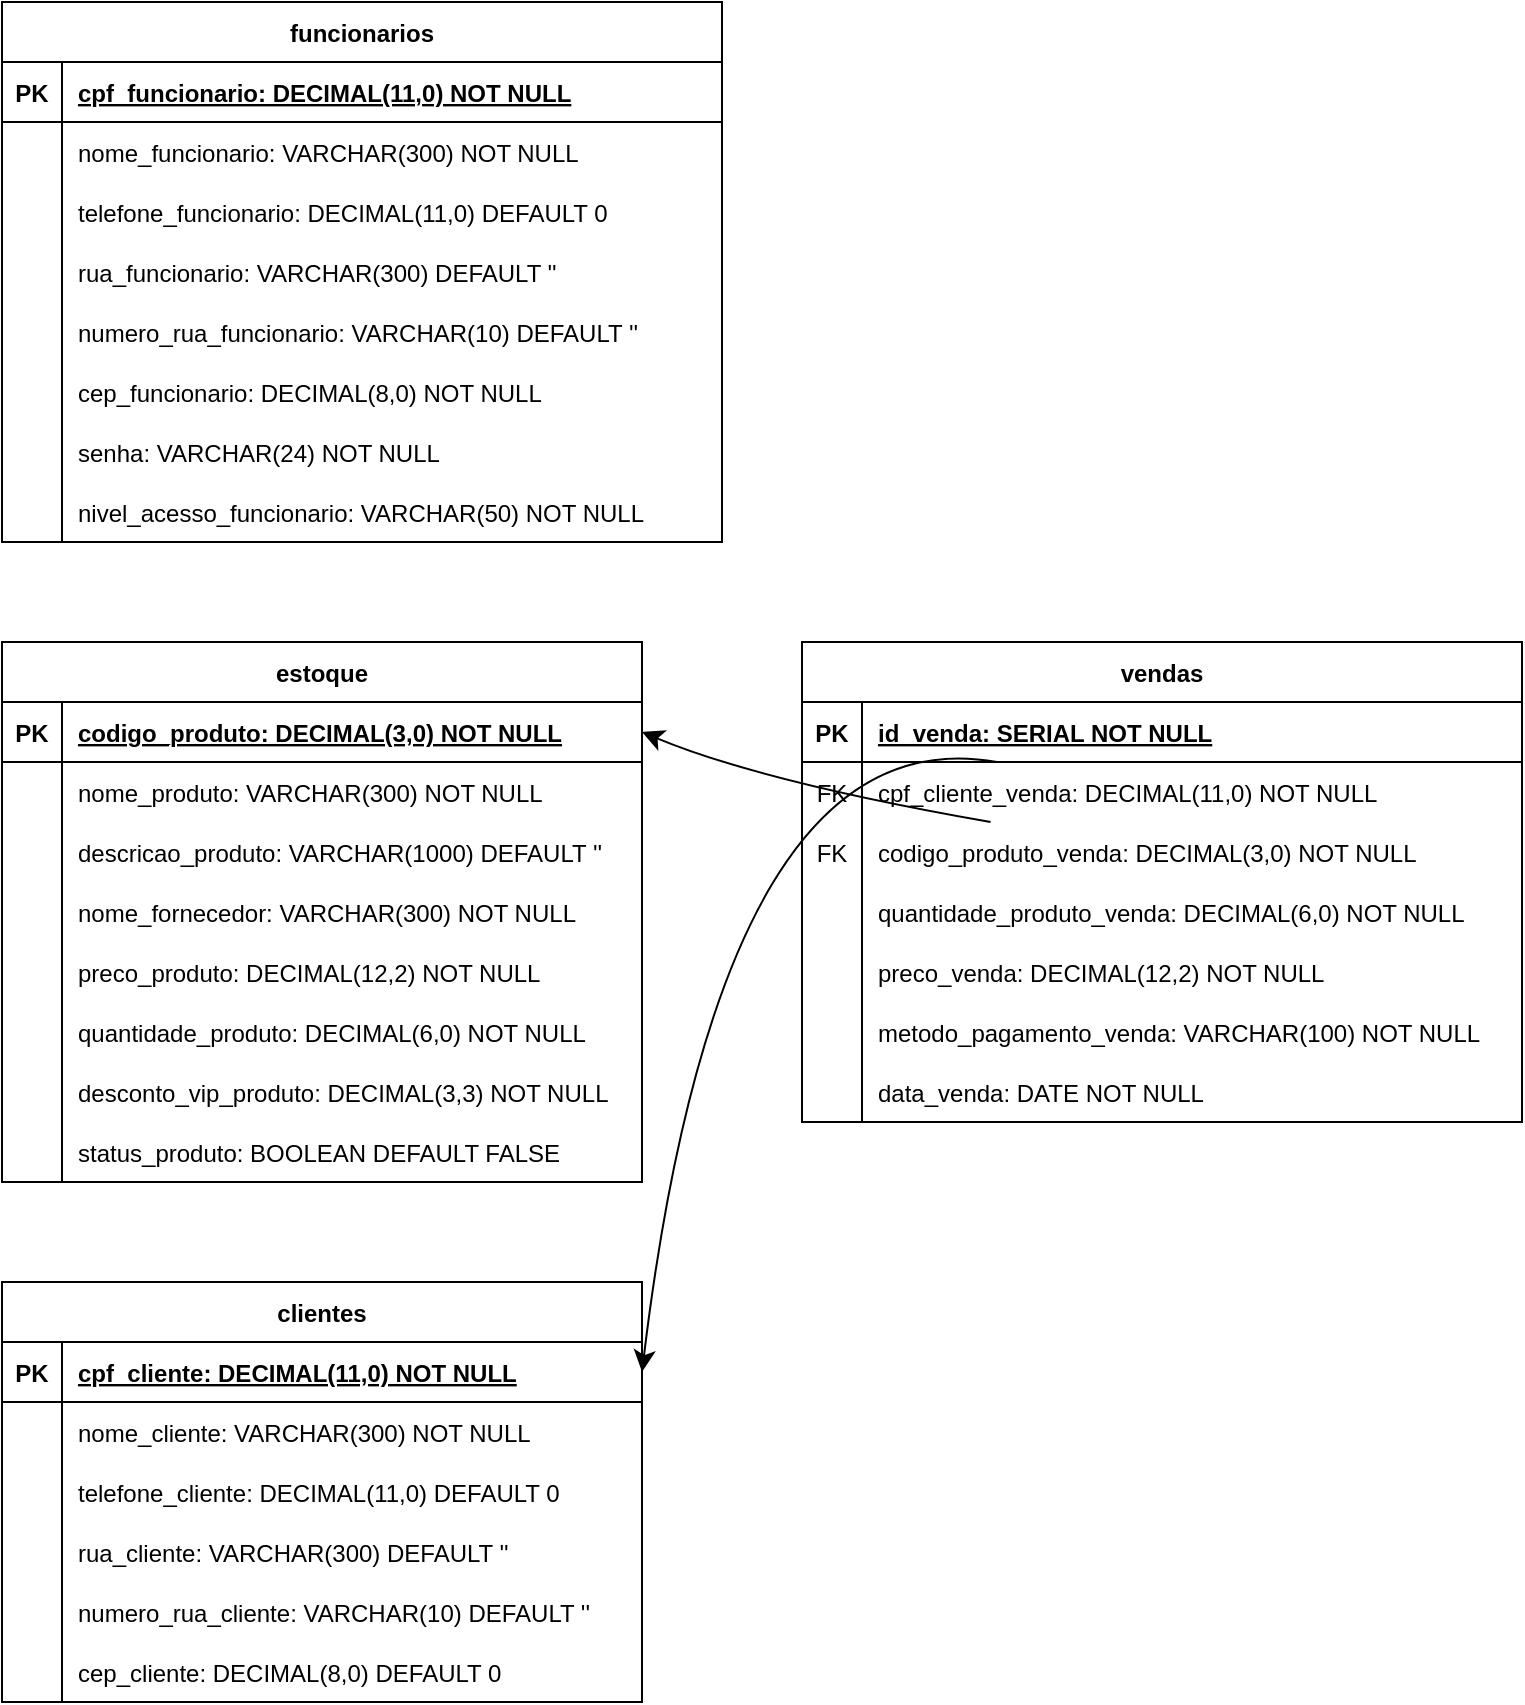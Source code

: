 <mxfile version="22.1.5" type="github">
  <diagram id="R2lEEEUBdFMjLlhIrx00" name="Page-1">
    <mxGraphModel dx="880" dy="611" grid="1" gridSize="10" guides="1" tooltips="1" connect="1" arrows="1" fold="1" page="1" pageScale="1" pageWidth="850" pageHeight="1100" math="0" shadow="0" extFonts="Permanent Marker^https://fonts.googleapis.com/css?family=Permanent+Marker">
      <root>
        <mxCell id="0" />
        <mxCell id="1" parent="0" />
        <mxCell id="C-vyLk0tnHw3VtMMgP7b-2" value="clientes" style="shape=table;startSize=30;container=1;collapsible=1;childLayout=tableLayout;fixedRows=1;rowLines=0;fontStyle=1;align=center;resizeLast=1;" parent="1" vertex="1">
          <mxGeometry x="40" y="680" width="320" height="210" as="geometry" />
        </mxCell>
        <mxCell id="C-vyLk0tnHw3VtMMgP7b-3" value="" style="shape=partialRectangle;collapsible=0;dropTarget=0;pointerEvents=0;fillColor=none;points=[[0,0.5],[1,0.5]];portConstraint=eastwest;top=0;left=0;right=0;bottom=1;" parent="C-vyLk0tnHw3VtMMgP7b-2" vertex="1">
          <mxGeometry y="30" width="320" height="30" as="geometry" />
        </mxCell>
        <mxCell id="C-vyLk0tnHw3VtMMgP7b-4" value="PK" style="shape=partialRectangle;overflow=hidden;connectable=0;fillColor=none;top=0;left=0;bottom=0;right=0;fontStyle=1;" parent="C-vyLk0tnHw3VtMMgP7b-3" vertex="1">
          <mxGeometry width="30" height="30" as="geometry">
            <mxRectangle width="30" height="30" as="alternateBounds" />
          </mxGeometry>
        </mxCell>
        <mxCell id="C-vyLk0tnHw3VtMMgP7b-5" value="cpf_cliente: DECIMAL(11,0) NOT NULL" style="shape=partialRectangle;overflow=hidden;connectable=0;fillColor=none;top=0;left=0;bottom=0;right=0;align=left;spacingLeft=6;fontStyle=5;" parent="C-vyLk0tnHw3VtMMgP7b-3" vertex="1">
          <mxGeometry x="30" width="290" height="30" as="geometry">
            <mxRectangle width="290" height="30" as="alternateBounds" />
          </mxGeometry>
        </mxCell>
        <mxCell id="C-vyLk0tnHw3VtMMgP7b-6" value="" style="shape=partialRectangle;collapsible=0;dropTarget=0;pointerEvents=0;fillColor=none;points=[[0,0.5],[1,0.5]];portConstraint=eastwest;top=0;left=0;right=0;bottom=0;" parent="C-vyLk0tnHw3VtMMgP7b-2" vertex="1">
          <mxGeometry y="60" width="320" height="30" as="geometry" />
        </mxCell>
        <mxCell id="C-vyLk0tnHw3VtMMgP7b-7" value="" style="shape=partialRectangle;overflow=hidden;connectable=0;fillColor=none;top=0;left=0;bottom=0;right=0;" parent="C-vyLk0tnHw3VtMMgP7b-6" vertex="1">
          <mxGeometry width="30" height="30" as="geometry">
            <mxRectangle width="30" height="30" as="alternateBounds" />
          </mxGeometry>
        </mxCell>
        <mxCell id="C-vyLk0tnHw3VtMMgP7b-8" value="nome_cliente: VARCHAR(300) NOT NULL" style="shape=partialRectangle;overflow=hidden;connectable=0;fillColor=none;top=0;left=0;bottom=0;right=0;align=left;spacingLeft=6;" parent="C-vyLk0tnHw3VtMMgP7b-6" vertex="1">
          <mxGeometry x="30" width="290" height="30" as="geometry">
            <mxRectangle width="290" height="30" as="alternateBounds" />
          </mxGeometry>
        </mxCell>
        <mxCell id="VuaBsLZZw2XXIkpd5qdw-1" value="" style="shape=partialRectangle;collapsible=0;dropTarget=0;pointerEvents=0;fillColor=none;points=[[0,0.5],[1,0.5]];portConstraint=eastwest;top=0;left=0;right=0;bottom=0;" parent="C-vyLk0tnHw3VtMMgP7b-2" vertex="1">
          <mxGeometry y="90" width="320" height="30" as="geometry" />
        </mxCell>
        <mxCell id="VuaBsLZZw2XXIkpd5qdw-2" value="" style="shape=partialRectangle;overflow=hidden;connectable=0;fillColor=none;top=0;left=0;bottom=0;right=0;" parent="VuaBsLZZw2XXIkpd5qdw-1" vertex="1">
          <mxGeometry width="30" height="30" as="geometry">
            <mxRectangle width="30" height="30" as="alternateBounds" />
          </mxGeometry>
        </mxCell>
        <mxCell id="VuaBsLZZw2XXIkpd5qdw-3" value="telefone_cliente: DECIMAL(11,0) DEFAULT 0" style="shape=partialRectangle;overflow=hidden;connectable=0;fillColor=none;top=0;left=0;bottom=0;right=0;align=left;spacingLeft=6;" parent="VuaBsLZZw2XXIkpd5qdw-1" vertex="1">
          <mxGeometry x="30" width="290" height="30" as="geometry">
            <mxRectangle width="290" height="30" as="alternateBounds" />
          </mxGeometry>
        </mxCell>
        <mxCell id="VuaBsLZZw2XXIkpd5qdw-4" value="" style="shape=partialRectangle;collapsible=0;dropTarget=0;pointerEvents=0;fillColor=none;points=[[0,0.5],[1,0.5]];portConstraint=eastwest;top=0;left=0;right=0;bottom=0;" parent="C-vyLk0tnHw3VtMMgP7b-2" vertex="1">
          <mxGeometry y="120" width="320" height="30" as="geometry" />
        </mxCell>
        <mxCell id="VuaBsLZZw2XXIkpd5qdw-5" value="" style="shape=partialRectangle;overflow=hidden;connectable=0;fillColor=none;top=0;left=0;bottom=0;right=0;" parent="VuaBsLZZw2XXIkpd5qdw-4" vertex="1">
          <mxGeometry width="30" height="30" as="geometry">
            <mxRectangle width="30" height="30" as="alternateBounds" />
          </mxGeometry>
        </mxCell>
        <mxCell id="VuaBsLZZw2XXIkpd5qdw-6" value="rua_cliente: VARCHAR(300) DEFAULT &#39;&#39;" style="shape=partialRectangle;overflow=hidden;connectable=0;fillColor=none;top=0;left=0;bottom=0;right=0;align=left;spacingLeft=6;" parent="VuaBsLZZw2XXIkpd5qdw-4" vertex="1">
          <mxGeometry x="30" width="290" height="30" as="geometry">
            <mxRectangle width="290" height="30" as="alternateBounds" />
          </mxGeometry>
        </mxCell>
        <mxCell id="VuaBsLZZw2XXIkpd5qdw-7" value="" style="shape=partialRectangle;collapsible=0;dropTarget=0;pointerEvents=0;fillColor=none;points=[[0,0.5],[1,0.5]];portConstraint=eastwest;top=0;left=0;right=0;bottom=0;" parent="C-vyLk0tnHw3VtMMgP7b-2" vertex="1">
          <mxGeometry y="150" width="320" height="30" as="geometry" />
        </mxCell>
        <mxCell id="VuaBsLZZw2XXIkpd5qdw-8" value="" style="shape=partialRectangle;overflow=hidden;connectable=0;fillColor=none;top=0;left=0;bottom=0;right=0;" parent="VuaBsLZZw2XXIkpd5qdw-7" vertex="1">
          <mxGeometry width="30" height="30" as="geometry">
            <mxRectangle width="30" height="30" as="alternateBounds" />
          </mxGeometry>
        </mxCell>
        <mxCell id="VuaBsLZZw2XXIkpd5qdw-9" value="numero_rua_cliente: VARCHAR(10) DEFAULT &#39;&#39;" style="shape=partialRectangle;overflow=hidden;connectable=0;fillColor=none;top=0;left=0;bottom=0;right=0;align=left;spacingLeft=6;" parent="VuaBsLZZw2XXIkpd5qdw-7" vertex="1">
          <mxGeometry x="30" width="290" height="30" as="geometry">
            <mxRectangle width="290" height="30" as="alternateBounds" />
          </mxGeometry>
        </mxCell>
        <mxCell id="C-vyLk0tnHw3VtMMgP7b-9" value="" style="shape=partialRectangle;collapsible=0;dropTarget=0;pointerEvents=0;fillColor=none;points=[[0,0.5],[1,0.5]];portConstraint=eastwest;top=0;left=0;right=0;bottom=0;" parent="C-vyLk0tnHw3VtMMgP7b-2" vertex="1">
          <mxGeometry y="180" width="320" height="30" as="geometry" />
        </mxCell>
        <mxCell id="C-vyLk0tnHw3VtMMgP7b-10" value="" style="shape=partialRectangle;overflow=hidden;connectable=0;fillColor=none;top=0;left=0;bottom=0;right=0;" parent="C-vyLk0tnHw3VtMMgP7b-9" vertex="1">
          <mxGeometry width="30" height="30" as="geometry">
            <mxRectangle width="30" height="30" as="alternateBounds" />
          </mxGeometry>
        </mxCell>
        <mxCell id="C-vyLk0tnHw3VtMMgP7b-11" value="cep_cliente: DECIMAL(8,0) DEFAULT 0 " style="shape=partialRectangle;overflow=hidden;connectable=0;fillColor=none;top=0;left=0;bottom=0;right=0;align=left;spacingLeft=6;" parent="C-vyLk0tnHw3VtMMgP7b-9" vertex="1">
          <mxGeometry x="30" width="290" height="30" as="geometry">
            <mxRectangle width="290" height="30" as="alternateBounds" />
          </mxGeometry>
        </mxCell>
        <mxCell id="VuaBsLZZw2XXIkpd5qdw-10" value="estoque" style="shape=table;startSize=30;container=1;collapsible=1;childLayout=tableLayout;fixedRows=1;rowLines=0;fontStyle=1;align=center;resizeLast=1;" parent="1" vertex="1">
          <mxGeometry x="40" y="360" width="320" height="270" as="geometry" />
        </mxCell>
        <mxCell id="VuaBsLZZw2XXIkpd5qdw-11" value="" style="shape=partialRectangle;collapsible=0;dropTarget=0;pointerEvents=0;fillColor=none;points=[[0,0.5],[1,0.5]];portConstraint=eastwest;top=0;left=0;right=0;bottom=1;" parent="VuaBsLZZw2XXIkpd5qdw-10" vertex="1">
          <mxGeometry y="30" width="320" height="30" as="geometry" />
        </mxCell>
        <mxCell id="VuaBsLZZw2XXIkpd5qdw-12" value="PK" style="shape=partialRectangle;overflow=hidden;connectable=0;fillColor=none;top=0;left=0;bottom=0;right=0;fontStyle=1;" parent="VuaBsLZZw2XXIkpd5qdw-11" vertex="1">
          <mxGeometry width="30" height="30" as="geometry">
            <mxRectangle width="30" height="30" as="alternateBounds" />
          </mxGeometry>
        </mxCell>
        <mxCell id="VuaBsLZZw2XXIkpd5qdw-13" value="codigo_produto: DECIMAL(3,0) NOT NULL" style="shape=partialRectangle;overflow=hidden;connectable=0;fillColor=none;top=0;left=0;bottom=0;right=0;align=left;spacingLeft=6;fontStyle=5;" parent="VuaBsLZZw2XXIkpd5qdw-11" vertex="1">
          <mxGeometry x="30" width="290" height="30" as="geometry">
            <mxRectangle width="290" height="30" as="alternateBounds" />
          </mxGeometry>
        </mxCell>
        <mxCell id="VuaBsLZZw2XXIkpd5qdw-14" value="" style="shape=partialRectangle;collapsible=0;dropTarget=0;pointerEvents=0;fillColor=none;points=[[0,0.5],[1,0.5]];portConstraint=eastwest;top=0;left=0;right=0;bottom=0;" parent="VuaBsLZZw2XXIkpd5qdw-10" vertex="1">
          <mxGeometry y="60" width="320" height="30" as="geometry" />
        </mxCell>
        <mxCell id="VuaBsLZZw2XXIkpd5qdw-15" value="" style="shape=partialRectangle;overflow=hidden;connectable=0;fillColor=none;top=0;left=0;bottom=0;right=0;" parent="VuaBsLZZw2XXIkpd5qdw-14" vertex="1">
          <mxGeometry width="30" height="30" as="geometry">
            <mxRectangle width="30" height="30" as="alternateBounds" />
          </mxGeometry>
        </mxCell>
        <mxCell id="VuaBsLZZw2XXIkpd5qdw-16" value="nome_produto: VARCHAR(300) NOT NULL" style="shape=partialRectangle;overflow=hidden;connectable=0;fillColor=none;top=0;left=0;bottom=0;right=0;align=left;spacingLeft=6;" parent="VuaBsLZZw2XXIkpd5qdw-14" vertex="1">
          <mxGeometry x="30" width="290" height="30" as="geometry">
            <mxRectangle width="290" height="30" as="alternateBounds" />
          </mxGeometry>
        </mxCell>
        <mxCell id="VuaBsLZZw2XXIkpd5qdw-17" value="" style="shape=partialRectangle;collapsible=0;dropTarget=0;pointerEvents=0;fillColor=none;points=[[0,0.5],[1,0.5]];portConstraint=eastwest;top=0;left=0;right=0;bottom=0;" parent="VuaBsLZZw2XXIkpd5qdw-10" vertex="1">
          <mxGeometry y="90" width="320" height="30" as="geometry" />
        </mxCell>
        <mxCell id="VuaBsLZZw2XXIkpd5qdw-18" value="" style="shape=partialRectangle;overflow=hidden;connectable=0;fillColor=none;top=0;left=0;bottom=0;right=0;" parent="VuaBsLZZw2XXIkpd5qdw-17" vertex="1">
          <mxGeometry width="30" height="30" as="geometry">
            <mxRectangle width="30" height="30" as="alternateBounds" />
          </mxGeometry>
        </mxCell>
        <mxCell id="VuaBsLZZw2XXIkpd5qdw-19" value="descricao_produto: VARCHAR(1000) DEFAULT &#39;&#39;" style="shape=partialRectangle;overflow=hidden;connectable=0;fillColor=none;top=0;left=0;bottom=0;right=0;align=left;spacingLeft=6;" parent="VuaBsLZZw2XXIkpd5qdw-17" vertex="1">
          <mxGeometry x="30" width="290" height="30" as="geometry">
            <mxRectangle width="290" height="30" as="alternateBounds" />
          </mxGeometry>
        </mxCell>
        <mxCell id="VuaBsLZZw2XXIkpd5qdw-20" value="" style="shape=partialRectangle;collapsible=0;dropTarget=0;pointerEvents=0;fillColor=none;points=[[0,0.5],[1,0.5]];portConstraint=eastwest;top=0;left=0;right=0;bottom=0;" parent="VuaBsLZZw2XXIkpd5qdw-10" vertex="1">
          <mxGeometry y="120" width="320" height="30" as="geometry" />
        </mxCell>
        <mxCell id="VuaBsLZZw2XXIkpd5qdw-21" value="" style="shape=partialRectangle;overflow=hidden;connectable=0;fillColor=none;top=0;left=0;bottom=0;right=0;" parent="VuaBsLZZw2XXIkpd5qdw-20" vertex="1">
          <mxGeometry width="30" height="30" as="geometry">
            <mxRectangle width="30" height="30" as="alternateBounds" />
          </mxGeometry>
        </mxCell>
        <mxCell id="VuaBsLZZw2XXIkpd5qdw-22" value="nome_fornecedor: VARCHAR(300) NOT NULL" style="shape=partialRectangle;overflow=hidden;connectable=0;fillColor=none;top=0;left=0;bottom=0;right=0;align=left;spacingLeft=6;" parent="VuaBsLZZw2XXIkpd5qdw-20" vertex="1">
          <mxGeometry x="30" width="290" height="30" as="geometry">
            <mxRectangle width="290" height="30" as="alternateBounds" />
          </mxGeometry>
        </mxCell>
        <mxCell id="VuaBsLZZw2XXIkpd5qdw-23" value="" style="shape=partialRectangle;collapsible=0;dropTarget=0;pointerEvents=0;fillColor=none;points=[[0,0.5],[1,0.5]];portConstraint=eastwest;top=0;left=0;right=0;bottom=0;" parent="VuaBsLZZw2XXIkpd5qdw-10" vertex="1">
          <mxGeometry y="150" width="320" height="30" as="geometry" />
        </mxCell>
        <mxCell id="VuaBsLZZw2XXIkpd5qdw-24" value="" style="shape=partialRectangle;overflow=hidden;connectable=0;fillColor=none;top=0;left=0;bottom=0;right=0;" parent="VuaBsLZZw2XXIkpd5qdw-23" vertex="1">
          <mxGeometry width="30" height="30" as="geometry">
            <mxRectangle width="30" height="30" as="alternateBounds" />
          </mxGeometry>
        </mxCell>
        <mxCell id="VuaBsLZZw2XXIkpd5qdw-25" value="preco_produto: DECIMAL(12,2) NOT NULL" style="shape=partialRectangle;overflow=hidden;connectable=0;fillColor=none;top=0;left=0;bottom=0;right=0;align=left;spacingLeft=6;" parent="VuaBsLZZw2XXIkpd5qdw-23" vertex="1">
          <mxGeometry x="30" width="290" height="30" as="geometry">
            <mxRectangle width="290" height="30" as="alternateBounds" />
          </mxGeometry>
        </mxCell>
        <mxCell id="VuaBsLZZw2XXIkpd5qdw-26" value="" style="shape=partialRectangle;collapsible=0;dropTarget=0;pointerEvents=0;fillColor=none;points=[[0,0.5],[1,0.5]];portConstraint=eastwest;top=0;left=0;right=0;bottom=0;" parent="VuaBsLZZw2XXIkpd5qdw-10" vertex="1">
          <mxGeometry y="180" width="320" height="30" as="geometry" />
        </mxCell>
        <mxCell id="VuaBsLZZw2XXIkpd5qdw-27" value="" style="shape=partialRectangle;overflow=hidden;connectable=0;fillColor=none;top=0;left=0;bottom=0;right=0;" parent="VuaBsLZZw2XXIkpd5qdw-26" vertex="1">
          <mxGeometry width="30" height="30" as="geometry">
            <mxRectangle width="30" height="30" as="alternateBounds" />
          </mxGeometry>
        </mxCell>
        <mxCell id="VuaBsLZZw2XXIkpd5qdw-28" value="quantidade_produto: DECIMAL(6,0) NOT NULL" style="shape=partialRectangle;overflow=hidden;connectable=0;fillColor=none;top=0;left=0;bottom=0;right=0;align=left;spacingLeft=6;" parent="VuaBsLZZw2XXIkpd5qdw-26" vertex="1">
          <mxGeometry x="30" width="290" height="30" as="geometry">
            <mxRectangle width="290" height="30" as="alternateBounds" />
          </mxGeometry>
        </mxCell>
        <mxCell id="VuaBsLZZw2XXIkpd5qdw-74" value="" style="shape=partialRectangle;collapsible=0;dropTarget=0;pointerEvents=0;fillColor=none;points=[[0,0.5],[1,0.5]];portConstraint=eastwest;top=0;left=0;right=0;bottom=0;" parent="VuaBsLZZw2XXIkpd5qdw-10" vertex="1">
          <mxGeometry y="210" width="320" height="30" as="geometry" />
        </mxCell>
        <mxCell id="VuaBsLZZw2XXIkpd5qdw-75" value="" style="shape=partialRectangle;overflow=hidden;connectable=0;fillColor=none;top=0;left=0;bottom=0;right=0;" parent="VuaBsLZZw2XXIkpd5qdw-74" vertex="1">
          <mxGeometry width="30" height="30" as="geometry">
            <mxRectangle width="30" height="30" as="alternateBounds" />
          </mxGeometry>
        </mxCell>
        <mxCell id="VuaBsLZZw2XXIkpd5qdw-76" value="desconto_vip_produto: DECIMAL(3,3) NOT NULL" style="shape=partialRectangle;overflow=hidden;connectable=0;fillColor=none;top=0;left=0;bottom=0;right=0;align=left;spacingLeft=6;" parent="VuaBsLZZw2XXIkpd5qdw-74" vertex="1">
          <mxGeometry x="30" width="290" height="30" as="geometry">
            <mxRectangle width="290" height="30" as="alternateBounds" />
          </mxGeometry>
        </mxCell>
        <mxCell id="9-bL91WKbvsZhfPS1gJN-16" value="" style="shape=partialRectangle;collapsible=0;dropTarget=0;pointerEvents=0;fillColor=none;points=[[0,0.5],[1,0.5]];portConstraint=eastwest;top=0;left=0;right=0;bottom=0;" vertex="1" parent="VuaBsLZZw2XXIkpd5qdw-10">
          <mxGeometry y="240" width="320" height="30" as="geometry" />
        </mxCell>
        <mxCell id="9-bL91WKbvsZhfPS1gJN-17" value="" style="shape=partialRectangle;overflow=hidden;connectable=0;fillColor=none;top=0;left=0;bottom=0;right=0;" vertex="1" parent="9-bL91WKbvsZhfPS1gJN-16">
          <mxGeometry width="30" height="30" as="geometry">
            <mxRectangle width="30" height="30" as="alternateBounds" />
          </mxGeometry>
        </mxCell>
        <mxCell id="9-bL91WKbvsZhfPS1gJN-18" value="status_produto: BOOLEAN DEFAULT FALSE" style="shape=partialRectangle;overflow=hidden;connectable=0;fillColor=none;top=0;left=0;bottom=0;right=0;align=left;spacingLeft=6;" vertex="1" parent="9-bL91WKbvsZhfPS1gJN-16">
          <mxGeometry x="30" width="290" height="30" as="geometry">
            <mxRectangle width="290" height="30" as="alternateBounds" />
          </mxGeometry>
        </mxCell>
        <mxCell id="VuaBsLZZw2XXIkpd5qdw-48" value="funcionarios" style="shape=table;startSize=30;container=1;collapsible=1;childLayout=tableLayout;fixedRows=1;rowLines=0;fontStyle=1;align=center;resizeLast=1;" parent="1" vertex="1">
          <mxGeometry x="40" y="40" width="360" height="270" as="geometry" />
        </mxCell>
        <mxCell id="VuaBsLZZw2XXIkpd5qdw-49" value="" style="shape=partialRectangle;collapsible=0;dropTarget=0;pointerEvents=0;fillColor=none;points=[[0,0.5],[1,0.5]];portConstraint=eastwest;top=0;left=0;right=0;bottom=1;" parent="VuaBsLZZw2XXIkpd5qdw-48" vertex="1">
          <mxGeometry y="30" width="360" height="30" as="geometry" />
        </mxCell>
        <mxCell id="VuaBsLZZw2XXIkpd5qdw-50" value="PK" style="shape=partialRectangle;overflow=hidden;connectable=0;fillColor=none;top=0;left=0;bottom=0;right=0;fontStyle=1;" parent="VuaBsLZZw2XXIkpd5qdw-49" vertex="1">
          <mxGeometry width="30" height="30" as="geometry">
            <mxRectangle width="30" height="30" as="alternateBounds" />
          </mxGeometry>
        </mxCell>
        <mxCell id="VuaBsLZZw2XXIkpd5qdw-51" value="cpf_funcionario: DECIMAL(11,0) NOT NULL" style="shape=partialRectangle;overflow=hidden;connectable=0;fillColor=none;top=0;left=0;bottom=0;right=0;align=left;spacingLeft=6;fontStyle=5;" parent="VuaBsLZZw2XXIkpd5qdw-49" vertex="1">
          <mxGeometry x="30" width="330" height="30" as="geometry">
            <mxRectangle width="330" height="30" as="alternateBounds" />
          </mxGeometry>
        </mxCell>
        <mxCell id="VuaBsLZZw2XXIkpd5qdw-52" value="" style="shape=partialRectangle;collapsible=0;dropTarget=0;pointerEvents=0;fillColor=none;points=[[0,0.5],[1,0.5]];portConstraint=eastwest;top=0;left=0;right=0;bottom=0;" parent="VuaBsLZZw2XXIkpd5qdw-48" vertex="1">
          <mxGeometry y="60" width="360" height="30" as="geometry" />
        </mxCell>
        <mxCell id="VuaBsLZZw2XXIkpd5qdw-53" value="" style="shape=partialRectangle;overflow=hidden;connectable=0;fillColor=none;top=0;left=0;bottom=0;right=0;" parent="VuaBsLZZw2XXIkpd5qdw-52" vertex="1">
          <mxGeometry width="30" height="30" as="geometry">
            <mxRectangle width="30" height="30" as="alternateBounds" />
          </mxGeometry>
        </mxCell>
        <mxCell id="VuaBsLZZw2XXIkpd5qdw-54" value="nome_funcionario: VARCHAR(300) NOT NULL" style="shape=partialRectangle;overflow=hidden;connectable=0;fillColor=none;top=0;left=0;bottom=0;right=0;align=left;spacingLeft=6;" parent="VuaBsLZZw2XXIkpd5qdw-52" vertex="1">
          <mxGeometry x="30" width="330" height="30" as="geometry">
            <mxRectangle width="330" height="30" as="alternateBounds" />
          </mxGeometry>
        </mxCell>
        <mxCell id="VuaBsLZZw2XXIkpd5qdw-55" value="" style="shape=partialRectangle;collapsible=0;dropTarget=0;pointerEvents=0;fillColor=none;points=[[0,0.5],[1,0.5]];portConstraint=eastwest;top=0;left=0;right=0;bottom=0;" parent="VuaBsLZZw2XXIkpd5qdw-48" vertex="1">
          <mxGeometry y="90" width="360" height="30" as="geometry" />
        </mxCell>
        <mxCell id="VuaBsLZZw2XXIkpd5qdw-56" value="" style="shape=partialRectangle;overflow=hidden;connectable=0;fillColor=none;top=0;left=0;bottom=0;right=0;" parent="VuaBsLZZw2XXIkpd5qdw-55" vertex="1">
          <mxGeometry width="30" height="30" as="geometry">
            <mxRectangle width="30" height="30" as="alternateBounds" />
          </mxGeometry>
        </mxCell>
        <mxCell id="VuaBsLZZw2XXIkpd5qdw-57" value="telefone_funcionario: DECIMAL(11,0) DEFAULT 0" style="shape=partialRectangle;overflow=hidden;connectable=0;fillColor=none;top=0;left=0;bottom=0;right=0;align=left;spacingLeft=6;" parent="VuaBsLZZw2XXIkpd5qdw-55" vertex="1">
          <mxGeometry x="30" width="330" height="30" as="geometry">
            <mxRectangle width="330" height="30" as="alternateBounds" />
          </mxGeometry>
        </mxCell>
        <mxCell id="VuaBsLZZw2XXIkpd5qdw-58" value="" style="shape=partialRectangle;collapsible=0;dropTarget=0;pointerEvents=0;fillColor=none;points=[[0,0.5],[1,0.5]];portConstraint=eastwest;top=0;left=0;right=0;bottom=0;" parent="VuaBsLZZw2XXIkpd5qdw-48" vertex="1">
          <mxGeometry y="120" width="360" height="30" as="geometry" />
        </mxCell>
        <mxCell id="VuaBsLZZw2XXIkpd5qdw-59" value="" style="shape=partialRectangle;overflow=hidden;connectable=0;fillColor=none;top=0;left=0;bottom=0;right=0;" parent="VuaBsLZZw2XXIkpd5qdw-58" vertex="1">
          <mxGeometry width="30" height="30" as="geometry">
            <mxRectangle width="30" height="30" as="alternateBounds" />
          </mxGeometry>
        </mxCell>
        <mxCell id="VuaBsLZZw2XXIkpd5qdw-60" value="rua_funcionario: VARCHAR(300) DEFAULT &#39;&#39;" style="shape=partialRectangle;overflow=hidden;connectable=0;fillColor=none;top=0;left=0;bottom=0;right=0;align=left;spacingLeft=6;" parent="VuaBsLZZw2XXIkpd5qdw-58" vertex="1">
          <mxGeometry x="30" width="330" height="30" as="geometry">
            <mxRectangle width="330" height="30" as="alternateBounds" />
          </mxGeometry>
        </mxCell>
        <mxCell id="VuaBsLZZw2XXIkpd5qdw-61" value="" style="shape=partialRectangle;collapsible=0;dropTarget=0;pointerEvents=0;fillColor=none;points=[[0,0.5],[1,0.5]];portConstraint=eastwest;top=0;left=0;right=0;bottom=0;" parent="VuaBsLZZw2XXIkpd5qdw-48" vertex="1">
          <mxGeometry y="150" width="360" height="30" as="geometry" />
        </mxCell>
        <mxCell id="VuaBsLZZw2XXIkpd5qdw-62" value="" style="shape=partialRectangle;overflow=hidden;connectable=0;fillColor=none;top=0;left=0;bottom=0;right=0;" parent="VuaBsLZZw2XXIkpd5qdw-61" vertex="1">
          <mxGeometry width="30" height="30" as="geometry">
            <mxRectangle width="30" height="30" as="alternateBounds" />
          </mxGeometry>
        </mxCell>
        <mxCell id="VuaBsLZZw2XXIkpd5qdw-63" value="numero_rua_funcionario: VARCHAR(10) DEFAULT &#39;&#39;" style="shape=partialRectangle;overflow=hidden;connectable=0;fillColor=none;top=0;left=0;bottom=0;right=0;align=left;spacingLeft=6;" parent="VuaBsLZZw2XXIkpd5qdw-61" vertex="1">
          <mxGeometry x="30" width="330" height="30" as="geometry">
            <mxRectangle width="330" height="30" as="alternateBounds" />
          </mxGeometry>
        </mxCell>
        <mxCell id="VuaBsLZZw2XXIkpd5qdw-64" value="" style="shape=partialRectangle;collapsible=0;dropTarget=0;pointerEvents=0;fillColor=none;points=[[0,0.5],[1,0.5]];portConstraint=eastwest;top=0;left=0;right=0;bottom=0;" parent="VuaBsLZZw2XXIkpd5qdw-48" vertex="1">
          <mxGeometry y="180" width="360" height="30" as="geometry" />
        </mxCell>
        <mxCell id="VuaBsLZZw2XXIkpd5qdw-65" value="" style="shape=partialRectangle;overflow=hidden;connectable=0;fillColor=none;top=0;left=0;bottom=0;right=0;" parent="VuaBsLZZw2XXIkpd5qdw-64" vertex="1">
          <mxGeometry width="30" height="30" as="geometry">
            <mxRectangle width="30" height="30" as="alternateBounds" />
          </mxGeometry>
        </mxCell>
        <mxCell id="VuaBsLZZw2XXIkpd5qdw-66" value="cep_funcionario: DECIMAL(8,0) NOT NULL" style="shape=partialRectangle;overflow=hidden;connectable=0;fillColor=none;top=0;left=0;bottom=0;right=0;align=left;spacingLeft=6;" parent="VuaBsLZZw2XXIkpd5qdw-64" vertex="1">
          <mxGeometry x="30" width="330" height="30" as="geometry">
            <mxRectangle width="330" height="30" as="alternateBounds" />
          </mxGeometry>
        </mxCell>
        <mxCell id="VuaBsLZZw2XXIkpd5qdw-71" value="" style="shape=partialRectangle;collapsible=0;dropTarget=0;pointerEvents=0;fillColor=none;points=[[0,0.5],[1,0.5]];portConstraint=eastwest;top=0;left=0;right=0;bottom=0;" parent="VuaBsLZZw2XXIkpd5qdw-48" vertex="1">
          <mxGeometry y="210" width="360" height="30" as="geometry" />
        </mxCell>
        <mxCell id="VuaBsLZZw2XXIkpd5qdw-72" value="" style="shape=partialRectangle;overflow=hidden;connectable=0;fillColor=none;top=0;left=0;bottom=0;right=0;" parent="VuaBsLZZw2XXIkpd5qdw-71" vertex="1">
          <mxGeometry width="30" height="30" as="geometry">
            <mxRectangle width="30" height="30" as="alternateBounds" />
          </mxGeometry>
        </mxCell>
        <mxCell id="VuaBsLZZw2XXIkpd5qdw-73" value="senha: VARCHAR(24) NOT NULL" style="shape=partialRectangle;overflow=hidden;connectable=0;fillColor=none;top=0;left=0;bottom=0;right=0;align=left;spacingLeft=6;" parent="VuaBsLZZw2XXIkpd5qdw-71" vertex="1">
          <mxGeometry x="30" width="330" height="30" as="geometry">
            <mxRectangle width="330" height="30" as="alternateBounds" />
          </mxGeometry>
        </mxCell>
        <mxCell id="9-bL91WKbvsZhfPS1gJN-22" value="" style="shape=partialRectangle;collapsible=0;dropTarget=0;pointerEvents=0;fillColor=none;points=[[0,0.5],[1,0.5]];portConstraint=eastwest;top=0;left=0;right=0;bottom=0;" vertex="1" parent="VuaBsLZZw2XXIkpd5qdw-48">
          <mxGeometry y="240" width="360" height="30" as="geometry" />
        </mxCell>
        <mxCell id="9-bL91WKbvsZhfPS1gJN-23" value="" style="shape=partialRectangle;overflow=hidden;connectable=0;fillColor=none;top=0;left=0;bottom=0;right=0;" vertex="1" parent="9-bL91WKbvsZhfPS1gJN-22">
          <mxGeometry width="30" height="30" as="geometry">
            <mxRectangle width="30" height="30" as="alternateBounds" />
          </mxGeometry>
        </mxCell>
        <mxCell id="9-bL91WKbvsZhfPS1gJN-24" value="nivel_acesso_funcionario: VARCHAR(50) NOT NULL" style="shape=partialRectangle;overflow=hidden;connectable=0;fillColor=none;top=0;left=0;bottom=0;right=0;align=left;spacingLeft=6;" vertex="1" parent="9-bL91WKbvsZhfPS1gJN-22">
          <mxGeometry x="30" width="330" height="30" as="geometry">
            <mxRectangle width="330" height="30" as="alternateBounds" />
          </mxGeometry>
        </mxCell>
        <mxCell id="VuaBsLZZw2XXIkpd5qdw-121" value="vendas" style="shape=table;startSize=30;container=1;collapsible=1;childLayout=tableLayout;fixedRows=1;rowLines=0;fontStyle=1;align=center;resizeLast=1;" parent="1" vertex="1">
          <mxGeometry x="440" y="360" width="360" height="240" as="geometry" />
        </mxCell>
        <mxCell id="VuaBsLZZw2XXIkpd5qdw-122" value="" style="shape=partialRectangle;collapsible=0;dropTarget=0;pointerEvents=0;fillColor=none;points=[[0,0.5],[1,0.5]];portConstraint=eastwest;top=0;left=0;right=0;bottom=1;" parent="VuaBsLZZw2XXIkpd5qdw-121" vertex="1">
          <mxGeometry y="30" width="360" height="30" as="geometry" />
        </mxCell>
        <mxCell id="VuaBsLZZw2XXIkpd5qdw-123" value="PK" style="shape=partialRectangle;overflow=hidden;connectable=0;fillColor=none;top=0;left=0;bottom=0;right=0;fontStyle=1;" parent="VuaBsLZZw2XXIkpd5qdw-122" vertex="1">
          <mxGeometry width="30" height="30" as="geometry">
            <mxRectangle width="30" height="30" as="alternateBounds" />
          </mxGeometry>
        </mxCell>
        <mxCell id="VuaBsLZZw2XXIkpd5qdw-124" value="id_venda: SERIAL NOT NULL" style="shape=partialRectangle;overflow=hidden;connectable=0;fillColor=none;top=0;left=0;bottom=0;right=0;align=left;spacingLeft=6;fontStyle=5;" parent="VuaBsLZZw2XXIkpd5qdw-122" vertex="1">
          <mxGeometry x="30" width="330" height="30" as="geometry">
            <mxRectangle width="330" height="30" as="alternateBounds" />
          </mxGeometry>
        </mxCell>
        <mxCell id="VuaBsLZZw2XXIkpd5qdw-128" value="" style="shape=partialRectangle;collapsible=0;dropTarget=0;pointerEvents=0;fillColor=none;points=[[0,0.5],[1,0.5]];portConstraint=eastwest;top=0;left=0;right=0;bottom=0;" parent="VuaBsLZZw2XXIkpd5qdw-121" vertex="1">
          <mxGeometry y="60" width="360" height="30" as="geometry" />
        </mxCell>
        <mxCell id="VuaBsLZZw2XXIkpd5qdw-129" value="FK" style="shape=partialRectangle;overflow=hidden;connectable=0;fillColor=none;top=0;left=0;bottom=0;right=0;" parent="VuaBsLZZw2XXIkpd5qdw-128" vertex="1">
          <mxGeometry width="30" height="30" as="geometry">
            <mxRectangle width="30" height="30" as="alternateBounds" />
          </mxGeometry>
        </mxCell>
        <mxCell id="VuaBsLZZw2XXIkpd5qdw-130" value="cpf_cliente_venda: DECIMAL(11,0) NOT NULL" style="shape=partialRectangle;overflow=hidden;connectable=0;fillColor=none;top=0;left=0;bottom=0;right=0;align=left;spacingLeft=6;" parent="VuaBsLZZw2XXIkpd5qdw-128" vertex="1">
          <mxGeometry x="30" width="330" height="30" as="geometry">
            <mxRectangle width="330" height="30" as="alternateBounds" />
          </mxGeometry>
        </mxCell>
        <mxCell id="VuaBsLZZw2XXIkpd5qdw-131" value="" style="shape=partialRectangle;collapsible=0;dropTarget=0;pointerEvents=0;fillColor=none;points=[[0,0.5],[1,0.5]];portConstraint=eastwest;top=0;left=0;right=0;bottom=0;" parent="VuaBsLZZw2XXIkpd5qdw-121" vertex="1">
          <mxGeometry y="90" width="360" height="30" as="geometry" />
        </mxCell>
        <mxCell id="VuaBsLZZw2XXIkpd5qdw-132" value="FK" style="shape=partialRectangle;overflow=hidden;connectable=0;fillColor=none;top=0;left=0;bottom=0;right=0;" parent="VuaBsLZZw2XXIkpd5qdw-131" vertex="1">
          <mxGeometry width="30" height="30" as="geometry">
            <mxRectangle width="30" height="30" as="alternateBounds" />
          </mxGeometry>
        </mxCell>
        <mxCell id="VuaBsLZZw2XXIkpd5qdw-133" value="codigo_produto_venda: DECIMAL(3,0) NOT NULL" style="shape=partialRectangle;overflow=hidden;connectable=0;fillColor=none;top=0;left=0;bottom=0;right=0;align=left;spacingLeft=6;" parent="VuaBsLZZw2XXIkpd5qdw-131" vertex="1">
          <mxGeometry x="30" width="330" height="30" as="geometry">
            <mxRectangle width="330" height="30" as="alternateBounds" />
          </mxGeometry>
        </mxCell>
        <mxCell id="VuaBsLZZw2XXIkpd5qdw-136" value="" style="shape=partialRectangle;collapsible=0;dropTarget=0;pointerEvents=0;fillColor=none;points=[[0,0.5],[1,0.5]];portConstraint=eastwest;top=0;left=0;right=0;bottom=0;" parent="VuaBsLZZw2XXIkpd5qdw-121" vertex="1">
          <mxGeometry y="120" width="360" height="30" as="geometry" />
        </mxCell>
        <mxCell id="VuaBsLZZw2XXIkpd5qdw-137" value="" style="shape=partialRectangle;overflow=hidden;connectable=0;fillColor=none;top=0;left=0;bottom=0;right=0;" parent="VuaBsLZZw2XXIkpd5qdw-136" vertex="1">
          <mxGeometry width="30" height="30" as="geometry">
            <mxRectangle width="30" height="30" as="alternateBounds" />
          </mxGeometry>
        </mxCell>
        <mxCell id="VuaBsLZZw2XXIkpd5qdw-138" value="quantidade_produto_venda: DECIMAL(6,0) NOT NULL" style="shape=partialRectangle;overflow=hidden;connectable=0;fillColor=none;top=0;left=0;bottom=0;right=0;align=left;spacingLeft=6;" parent="VuaBsLZZw2XXIkpd5qdw-136" vertex="1">
          <mxGeometry x="30" width="330" height="30" as="geometry">
            <mxRectangle width="330" height="30" as="alternateBounds" />
          </mxGeometry>
        </mxCell>
        <mxCell id="9-bL91WKbvsZhfPS1gJN-1" value="" style="shape=partialRectangle;collapsible=0;dropTarget=0;pointerEvents=0;fillColor=none;points=[[0,0.5],[1,0.5]];portConstraint=eastwest;top=0;left=0;right=0;bottom=0;" vertex="1" parent="VuaBsLZZw2XXIkpd5qdw-121">
          <mxGeometry y="150" width="360" height="30" as="geometry" />
        </mxCell>
        <mxCell id="9-bL91WKbvsZhfPS1gJN-2" value="" style="shape=partialRectangle;overflow=hidden;connectable=0;fillColor=none;top=0;left=0;bottom=0;right=0;" vertex="1" parent="9-bL91WKbvsZhfPS1gJN-1">
          <mxGeometry width="30" height="30" as="geometry">
            <mxRectangle width="30" height="30" as="alternateBounds" />
          </mxGeometry>
        </mxCell>
        <mxCell id="9-bL91WKbvsZhfPS1gJN-3" value="preco_venda: DECIMAL(12,2) NOT NULL" style="shape=partialRectangle;overflow=hidden;connectable=0;fillColor=none;top=0;left=0;bottom=0;right=0;align=left;spacingLeft=6;" vertex="1" parent="9-bL91WKbvsZhfPS1gJN-1">
          <mxGeometry x="30" width="330" height="30" as="geometry">
            <mxRectangle width="330" height="30" as="alternateBounds" />
          </mxGeometry>
        </mxCell>
        <mxCell id="9-bL91WKbvsZhfPS1gJN-19" value="" style="shape=partialRectangle;collapsible=0;dropTarget=0;pointerEvents=0;fillColor=none;points=[[0,0.5],[1,0.5]];portConstraint=eastwest;top=0;left=0;right=0;bottom=0;" vertex="1" parent="VuaBsLZZw2XXIkpd5qdw-121">
          <mxGeometry y="180" width="360" height="30" as="geometry" />
        </mxCell>
        <mxCell id="9-bL91WKbvsZhfPS1gJN-20" value="" style="shape=partialRectangle;overflow=hidden;connectable=0;fillColor=none;top=0;left=0;bottom=0;right=0;" vertex="1" parent="9-bL91WKbvsZhfPS1gJN-19">
          <mxGeometry width="30" height="30" as="geometry">
            <mxRectangle width="30" height="30" as="alternateBounds" />
          </mxGeometry>
        </mxCell>
        <mxCell id="9-bL91WKbvsZhfPS1gJN-21" value="metodo_pagamento_venda: VARCHAR(100) NOT NULL" style="shape=partialRectangle;overflow=hidden;connectable=0;fillColor=none;top=0;left=0;bottom=0;right=0;align=left;spacingLeft=6;" vertex="1" parent="9-bL91WKbvsZhfPS1gJN-19">
          <mxGeometry x="30" width="330" height="30" as="geometry">
            <mxRectangle width="330" height="30" as="alternateBounds" />
          </mxGeometry>
        </mxCell>
        <mxCell id="9-bL91WKbvsZhfPS1gJN-4" value="" style="shape=partialRectangle;collapsible=0;dropTarget=0;pointerEvents=0;fillColor=none;points=[[0,0.5],[1,0.5]];portConstraint=eastwest;top=0;left=0;right=0;bottom=0;" vertex="1" parent="VuaBsLZZw2XXIkpd5qdw-121">
          <mxGeometry y="210" width="360" height="30" as="geometry" />
        </mxCell>
        <mxCell id="9-bL91WKbvsZhfPS1gJN-5" value="" style="shape=partialRectangle;overflow=hidden;connectable=0;fillColor=none;top=0;left=0;bottom=0;right=0;" vertex="1" parent="9-bL91WKbvsZhfPS1gJN-4">
          <mxGeometry width="30" height="30" as="geometry">
            <mxRectangle width="30" height="30" as="alternateBounds" />
          </mxGeometry>
        </mxCell>
        <mxCell id="9-bL91WKbvsZhfPS1gJN-6" value="data_venda: DATE NOT NULL" style="shape=partialRectangle;overflow=hidden;connectable=0;fillColor=none;top=0;left=0;bottom=0;right=0;align=left;spacingLeft=6;" vertex="1" parent="9-bL91WKbvsZhfPS1gJN-4">
          <mxGeometry x="30" width="330" height="30" as="geometry">
            <mxRectangle width="330" height="30" as="alternateBounds" />
          </mxGeometry>
        </mxCell>
        <mxCell id="9-bL91WKbvsZhfPS1gJN-14" style="edgeStyle=none;curved=1;rounded=0;orthogonalLoop=1;jettySize=auto;html=1;entryX=1;entryY=0.5;entryDx=0;entryDy=0;fontSize=12;startSize=8;endSize=8;" edge="1" parent="1" source="VuaBsLZZw2XXIkpd5qdw-131" target="VuaBsLZZw2XXIkpd5qdw-11">
          <mxGeometry relative="1" as="geometry">
            <Array as="points">
              <mxPoint x="420" y="430" />
            </Array>
          </mxGeometry>
        </mxCell>
        <mxCell id="9-bL91WKbvsZhfPS1gJN-15" style="edgeStyle=none;curved=1;rounded=0;orthogonalLoop=1;jettySize=auto;html=1;entryX=1;entryY=0.5;entryDx=0;entryDy=0;fontSize=12;startSize=8;endSize=8;" edge="1" parent="1" source="VuaBsLZZw2XXIkpd5qdw-128" target="C-vyLk0tnHw3VtMMgP7b-3">
          <mxGeometry relative="1" as="geometry">
            <Array as="points">
              <mxPoint x="400" y="395" />
            </Array>
          </mxGeometry>
        </mxCell>
      </root>
    </mxGraphModel>
  </diagram>
</mxfile>
